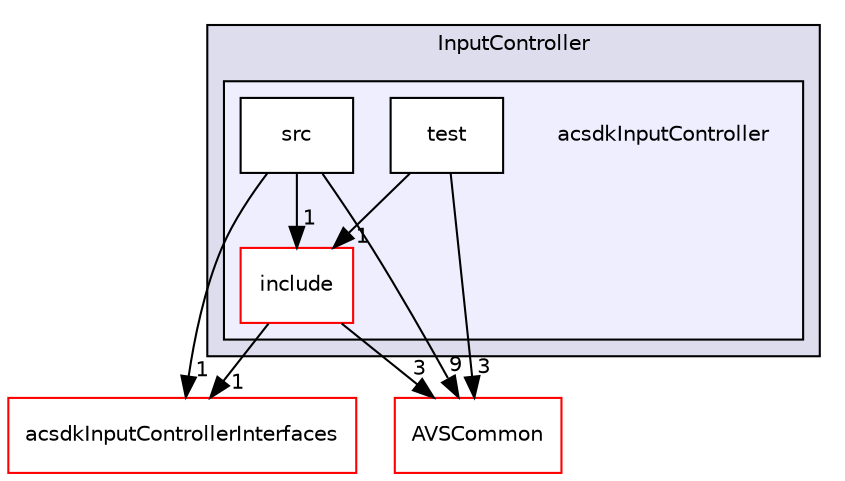 digraph "/workplace/avs-device-sdk/capabilities/InputController/acsdkInputController" {
  compound=true
  node [ fontsize="10", fontname="Helvetica"];
  edge [ labelfontsize="10", labelfontname="Helvetica"];
  subgraph clusterdir_5d5b93c85e130736abcee468525d4b31 {
    graph [ bgcolor="#ddddee", pencolor="black", label="InputController" fontname="Helvetica", fontsize="10", URL="dir_5d5b93c85e130736abcee468525d4b31.html"]
  subgraph clusterdir_c97ac09f895cdf0874649d32b31f30a4 {
    graph [ bgcolor="#eeeeff", pencolor="black", label="" URL="dir_c97ac09f895cdf0874649d32b31f30a4.html"];
    dir_c97ac09f895cdf0874649d32b31f30a4 [shape=plaintext label="acsdkInputController"];
    dir_2beee4bd4bf6ab46c3136e93b8516ebf [shape=box label="include" color="red" fillcolor="white" style="filled" URL="dir_2beee4bd4bf6ab46c3136e93b8516ebf.html"];
    dir_c79c2670296cc29258a85c4ee086afa7 [shape=box label="src" color="black" fillcolor="white" style="filled" URL="dir_c79c2670296cc29258a85c4ee086afa7.html"];
    dir_4911775372d5fd67d749159dd5ebe8ee [shape=box label="test" color="black" fillcolor="white" style="filled" URL="dir_4911775372d5fd67d749159dd5ebe8ee.html"];
  }
  }
  dir_60f2e5f70c84929e2d9bf93cf41d59e8 [shape=box label="acsdkInputControllerInterfaces" fillcolor="white" style="filled" color="red" URL="dir_60f2e5f70c84929e2d9bf93cf41d59e8.html"];
  dir_13e65effb2bde530b17b3d5eefcd0266 [shape=box label="AVSCommon" fillcolor="white" style="filled" color="red" URL="dir_13e65effb2bde530b17b3d5eefcd0266.html"];
  dir_4911775372d5fd67d749159dd5ebe8ee->dir_2beee4bd4bf6ab46c3136e93b8516ebf [headlabel="1", labeldistance=1.5 headhref="dir_000399_000396.html"];
  dir_4911775372d5fd67d749159dd5ebe8ee->dir_13e65effb2bde530b17b3d5eefcd0266 [headlabel="3", labeldistance=1.5 headhref="dir_000399_000017.html"];
  dir_2beee4bd4bf6ab46c3136e93b8516ebf->dir_60f2e5f70c84929e2d9bf93cf41d59e8 [headlabel="1", labeldistance=1.5 headhref="dir_000396_000400.html"];
  dir_2beee4bd4bf6ab46c3136e93b8516ebf->dir_13e65effb2bde530b17b3d5eefcd0266 [headlabel="3", labeldistance=1.5 headhref="dir_000396_000017.html"];
  dir_c79c2670296cc29258a85c4ee086afa7->dir_60f2e5f70c84929e2d9bf93cf41d59e8 [headlabel="1", labeldistance=1.5 headhref="dir_000398_000400.html"];
  dir_c79c2670296cc29258a85c4ee086afa7->dir_2beee4bd4bf6ab46c3136e93b8516ebf [headlabel="1", labeldistance=1.5 headhref="dir_000398_000396.html"];
  dir_c79c2670296cc29258a85c4ee086afa7->dir_13e65effb2bde530b17b3d5eefcd0266 [headlabel="9", labeldistance=1.5 headhref="dir_000398_000017.html"];
}
